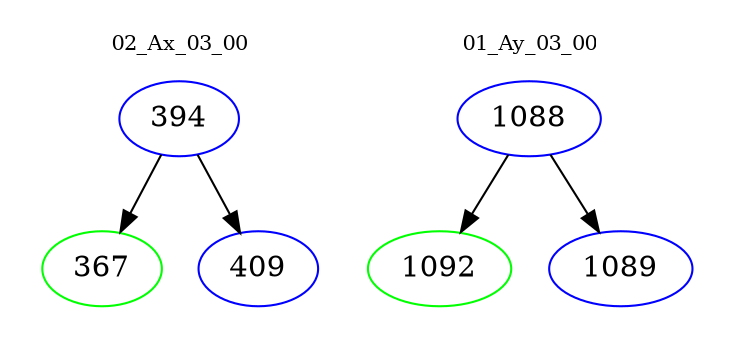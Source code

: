 digraph{
subgraph cluster_0 {
color = white
label = "02_Ax_03_00";
fontsize=10;
T0_394 [label="394", color="blue"]
T0_394 -> T0_367 [color="black"]
T0_367 [label="367", color="green"]
T0_394 -> T0_409 [color="black"]
T0_409 [label="409", color="blue"]
}
subgraph cluster_1 {
color = white
label = "01_Ay_03_00";
fontsize=10;
T1_1088 [label="1088", color="blue"]
T1_1088 -> T1_1092 [color="black"]
T1_1092 [label="1092", color="green"]
T1_1088 -> T1_1089 [color="black"]
T1_1089 [label="1089", color="blue"]
}
}
